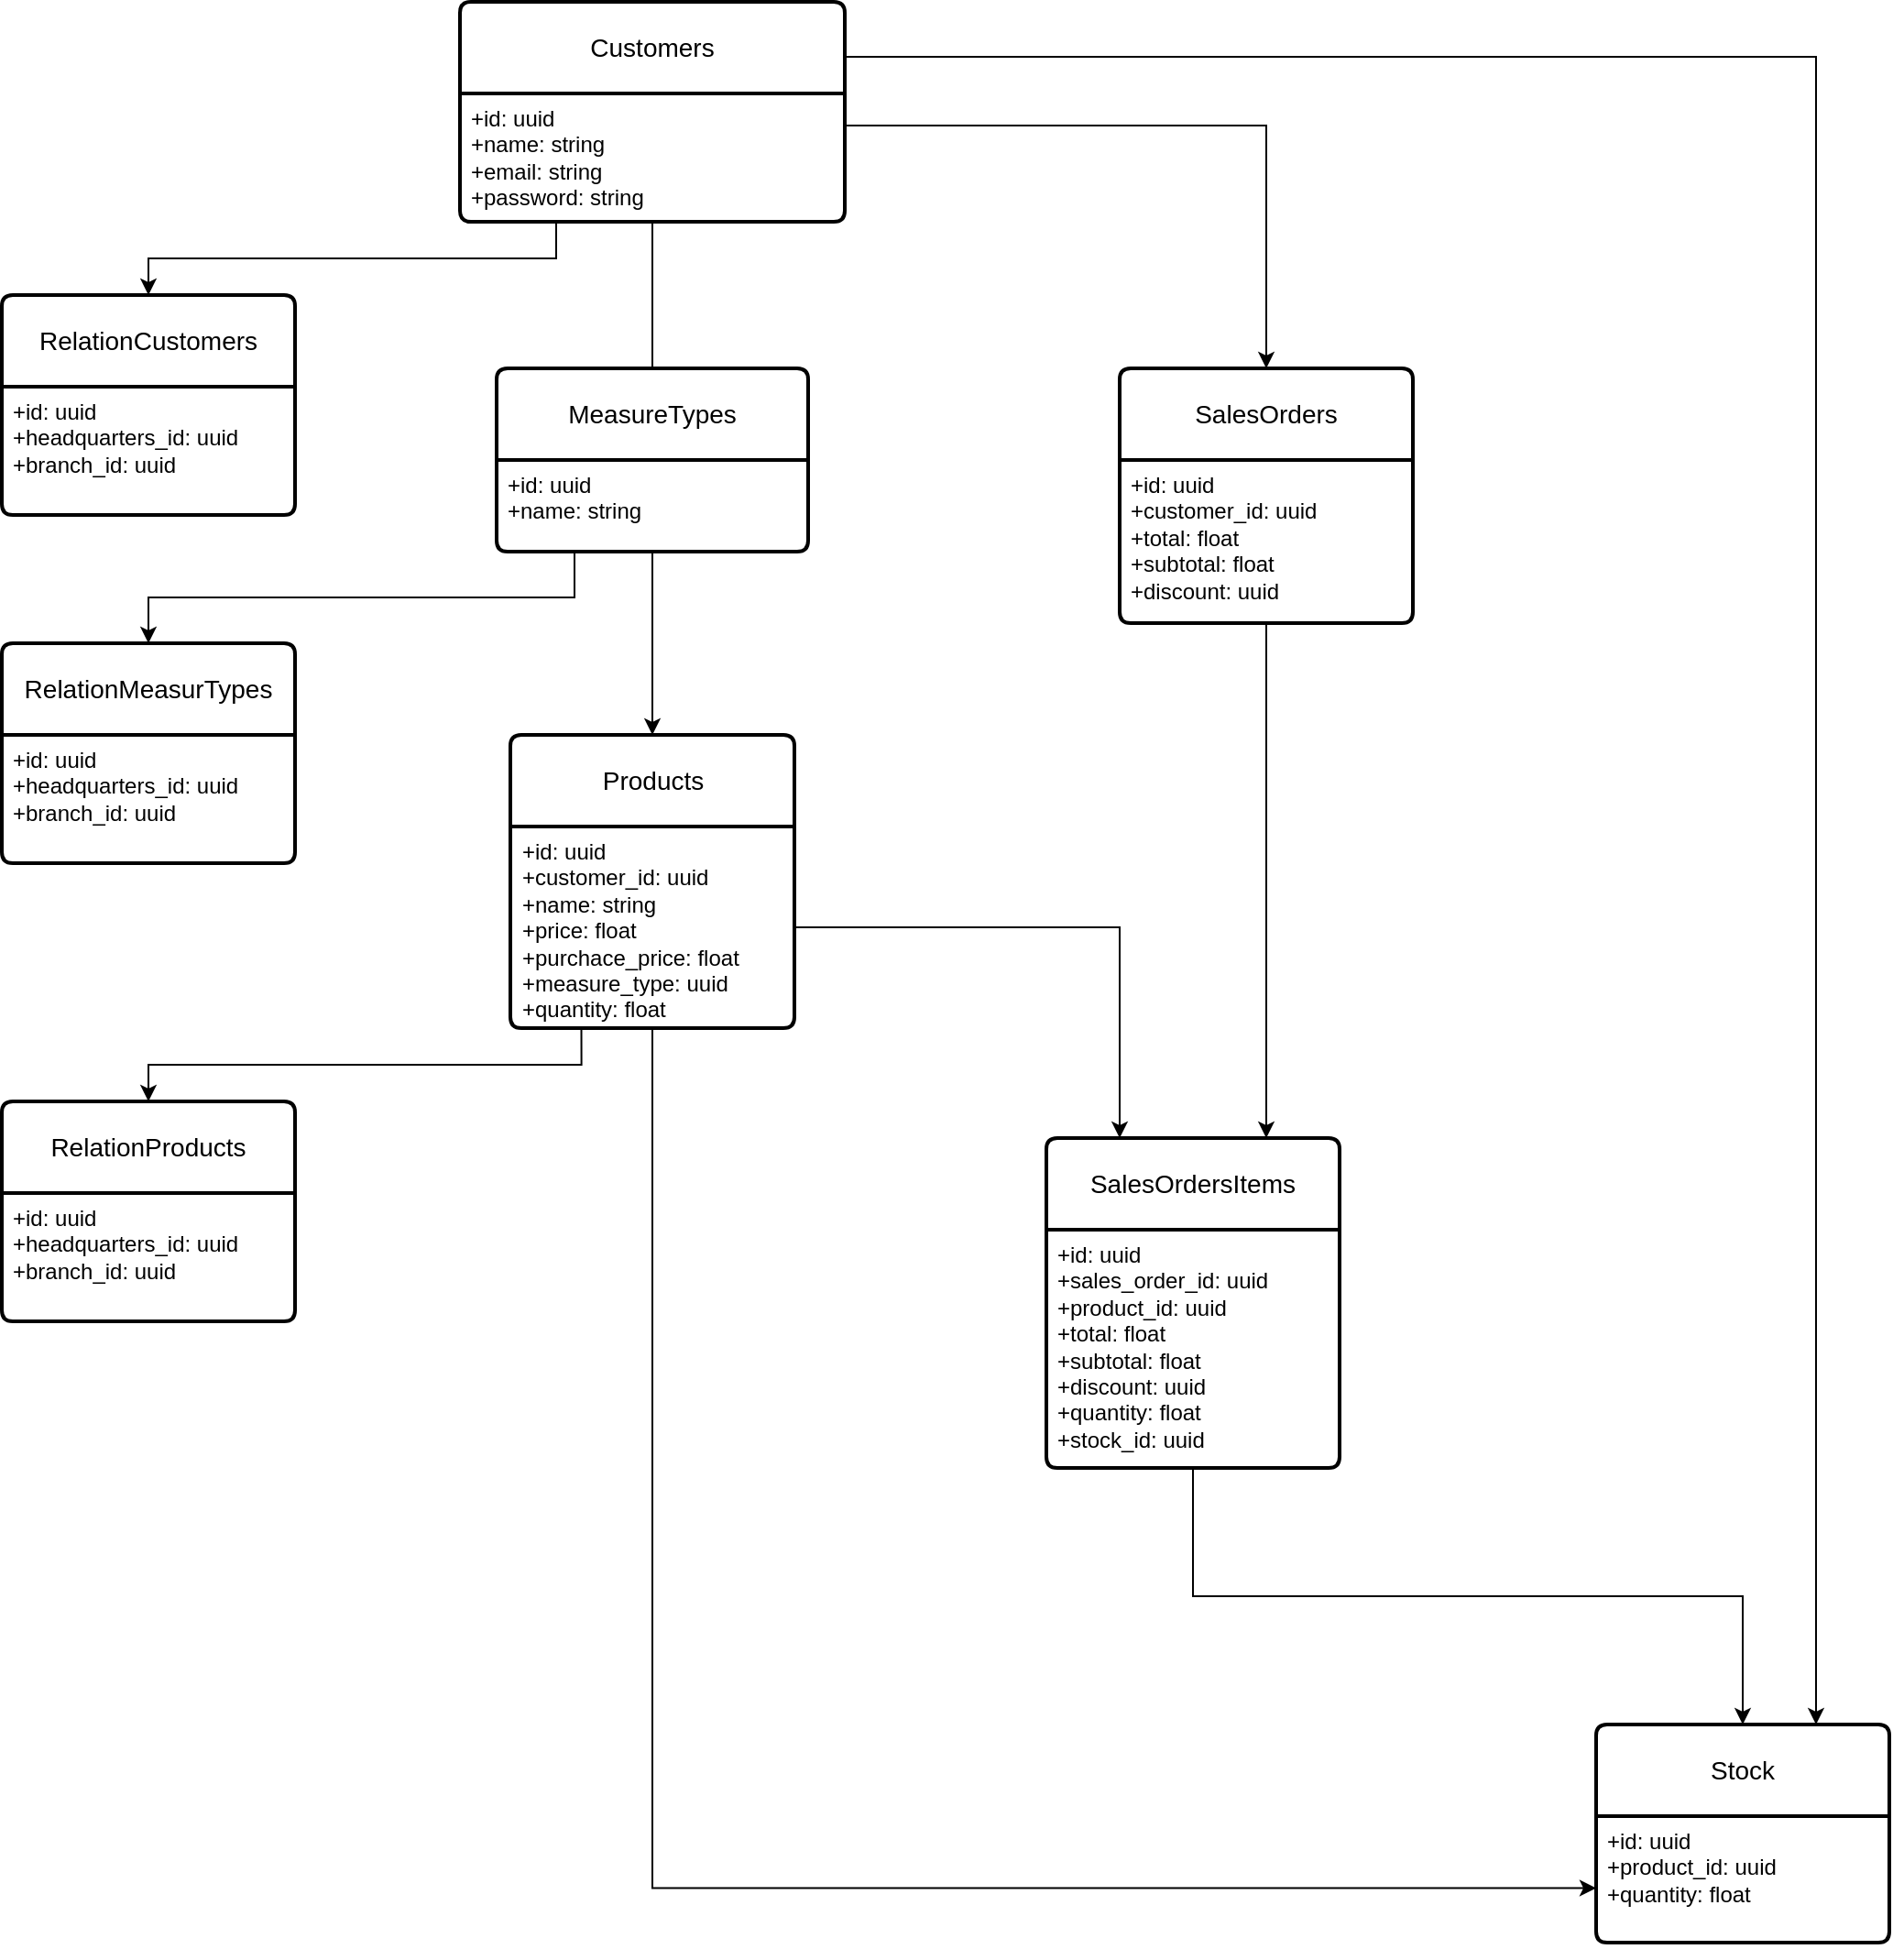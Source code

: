 <mxfile version="21.0.6" type="github">
  <diagram name="Page-1" id="nxwIT-kHE_l-Tn-R5DCq">
    <mxGraphModel dx="2284" dy="1896" grid="1" gridSize="10" guides="1" tooltips="1" connect="1" arrows="1" fold="1" page="1" pageScale="1" pageWidth="850" pageHeight="1100" math="0" shadow="0">
      <root>
        <mxCell id="0" />
        <mxCell id="1" parent="0" />
        <mxCell id="o6lEr-tVOUgCdZaqPOdw-71" style="edgeStyle=orthogonalEdgeStyle;rounded=0;orthogonalLoop=1;jettySize=auto;html=1;exitX=1;exitY=0.25;exitDx=0;exitDy=0;entryX=0.75;entryY=0;entryDx=0;entryDy=0;" parent="1" source="o6lEr-tVOUgCdZaqPOdw-1" target="o6lEr-tVOUgCdZaqPOdw-50" edge="1">
          <mxGeometry relative="1" as="geometry" />
        </mxCell>
        <mxCell id="o6lEr-tVOUgCdZaqPOdw-1" value="Customers" style="swimlane;childLayout=stackLayout;horizontal=1;startSize=50;horizontalStack=0;rounded=1;fontSize=14;fontStyle=0;strokeWidth=2;resizeParent=0;resizeLast=1;shadow=0;dashed=0;align=center;arcSize=4;whiteSpace=wrap;html=1;" parent="1" vertex="1">
          <mxGeometry x="250" y="-270" width="210" height="120" as="geometry">
            <mxRectangle x="90" y="50" width="110" height="50" as="alternateBounds" />
          </mxGeometry>
        </mxCell>
        <mxCell id="o6lEr-tVOUgCdZaqPOdw-2" value="+id: uuid&lt;br&gt;+name: string&lt;br&gt;+email: string&lt;br&gt;+password: string" style="align=left;strokeColor=none;fillColor=none;spacingLeft=4;fontSize=12;verticalAlign=top;resizable=0;rotatable=0;part=1;html=1;" parent="o6lEr-tVOUgCdZaqPOdw-1" vertex="1">
          <mxGeometry y="50" width="210" height="70" as="geometry" />
        </mxCell>
        <mxCell id="o6lEr-tVOUgCdZaqPOdw-3" value="RelationCustomers" style="swimlane;childLayout=stackLayout;horizontal=1;startSize=50;horizontalStack=0;rounded=1;fontSize=14;fontStyle=0;strokeWidth=2;resizeParent=0;resizeLast=1;shadow=0;dashed=0;align=center;arcSize=4;whiteSpace=wrap;html=1;" parent="1" vertex="1">
          <mxGeometry y="-110" width="160" height="120" as="geometry">
            <mxRectangle x="90" y="50" width="110" height="50" as="alternateBounds" />
          </mxGeometry>
        </mxCell>
        <mxCell id="o6lEr-tVOUgCdZaqPOdw-4" value="+id: uuid&lt;br&gt;+headquarters_id: uuid&lt;br&gt;+branch_id: uuid" style="align=left;strokeColor=none;fillColor=none;spacingLeft=4;fontSize=12;verticalAlign=top;resizable=0;rotatable=0;part=1;html=1;" parent="o6lEr-tVOUgCdZaqPOdw-3" vertex="1">
          <mxGeometry y="50" width="160" height="70" as="geometry" />
        </mxCell>
        <mxCell id="o6lEr-tVOUgCdZaqPOdw-7" value="Products" style="swimlane;childLayout=stackLayout;horizontal=1;startSize=50;horizontalStack=0;rounded=1;fontSize=14;fontStyle=0;strokeWidth=2;resizeParent=0;resizeLast=1;shadow=0;dashed=0;align=center;arcSize=4;whiteSpace=wrap;html=1;" parent="1" vertex="1">
          <mxGeometry x="277.5" y="130" width="155" height="160" as="geometry">
            <mxRectangle x="90" y="50" width="110" height="50" as="alternateBounds" />
          </mxGeometry>
        </mxCell>
        <mxCell id="o6lEr-tVOUgCdZaqPOdw-8" value="+id: uuid&lt;br&gt;+customer_id: uuid&lt;br&gt;+name: string&lt;br&gt;+price: float&lt;br&gt;+purchace_price: float&lt;br&gt;+measure_type: uuid&lt;br&gt;+quantity: float" style="align=left;strokeColor=none;fillColor=none;spacingLeft=4;fontSize=12;verticalAlign=top;resizable=0;rotatable=0;part=1;html=1;" parent="o6lEr-tVOUgCdZaqPOdw-7" vertex="1">
          <mxGeometry y="50" width="155" height="110" as="geometry" />
        </mxCell>
        <mxCell id="o6lEr-tVOUgCdZaqPOdw-17" style="edgeStyle=orthogonalEdgeStyle;rounded=0;orthogonalLoop=1;jettySize=auto;html=1;exitX=0.5;exitY=1;exitDx=0;exitDy=0;" parent="o6lEr-tVOUgCdZaqPOdw-7" source="o6lEr-tVOUgCdZaqPOdw-8" target="o6lEr-tVOUgCdZaqPOdw-8" edge="1">
          <mxGeometry relative="1" as="geometry" />
        </mxCell>
        <mxCell id="o6lEr-tVOUgCdZaqPOdw-9" style="edgeStyle=orthogonalEdgeStyle;rounded=0;orthogonalLoop=1;jettySize=auto;html=1;exitX=0.25;exitY=1;exitDx=0;exitDy=0;entryX=0.5;entryY=0;entryDx=0;entryDy=0;" parent="1" source="o6lEr-tVOUgCdZaqPOdw-2" target="o6lEr-tVOUgCdZaqPOdw-3" edge="1">
          <mxGeometry relative="1" as="geometry" />
        </mxCell>
        <mxCell id="o6lEr-tVOUgCdZaqPOdw-10" style="edgeStyle=orthogonalEdgeStyle;rounded=0;orthogonalLoop=1;jettySize=auto;html=1;entryX=0.5;entryY=0;entryDx=0;entryDy=0;startArrow=none;" parent="1" source="o6lEr-tVOUgCdZaqPOdw-13" target="o6lEr-tVOUgCdZaqPOdw-7" edge="1">
          <mxGeometry relative="1" as="geometry" />
        </mxCell>
        <mxCell id="o6lEr-tVOUgCdZaqPOdw-19" value="RelationProducts" style="swimlane;childLayout=stackLayout;horizontal=1;startSize=50;horizontalStack=0;rounded=1;fontSize=14;fontStyle=0;strokeWidth=2;resizeParent=0;resizeLast=1;shadow=0;dashed=0;align=center;arcSize=4;whiteSpace=wrap;html=1;" parent="1" vertex="1">
          <mxGeometry y="330" width="160" height="120" as="geometry">
            <mxRectangle x="90" y="50" width="110" height="50" as="alternateBounds" />
          </mxGeometry>
        </mxCell>
        <mxCell id="o6lEr-tVOUgCdZaqPOdw-20" value="+id: uuid&lt;br&gt;+headquarters_id: uuid&lt;br&gt;+branch_id: uuid" style="align=left;strokeColor=none;fillColor=none;spacingLeft=4;fontSize=12;verticalAlign=top;resizable=0;rotatable=0;part=1;html=1;" parent="o6lEr-tVOUgCdZaqPOdw-19" vertex="1">
          <mxGeometry y="50" width="160" height="70" as="geometry" />
        </mxCell>
        <mxCell id="o6lEr-tVOUgCdZaqPOdw-22" value="" style="edgeStyle=orthogonalEdgeStyle;rounded=0;orthogonalLoop=1;jettySize=auto;html=1;entryX=0.5;entryY=0;entryDx=0;entryDy=0;endArrow=none;" parent="1" source="o6lEr-tVOUgCdZaqPOdw-2" target="o6lEr-tVOUgCdZaqPOdw-13" edge="1">
          <mxGeometry relative="1" as="geometry">
            <mxPoint x="355" y="-50" as="sourcePoint" />
            <mxPoint x="355" y="111" as="targetPoint" />
          </mxGeometry>
        </mxCell>
        <mxCell id="o6lEr-tVOUgCdZaqPOdw-13" value="MeasureTypes" style="swimlane;childLayout=stackLayout;horizontal=1;startSize=50;horizontalStack=0;rounded=1;fontSize=14;fontStyle=0;strokeWidth=2;resizeParent=0;resizeLast=1;shadow=0;dashed=0;align=center;arcSize=4;whiteSpace=wrap;html=1;" parent="1" vertex="1">
          <mxGeometry x="270" y="-70" width="170" height="100" as="geometry">
            <mxRectangle x="90" y="50" width="110" height="50" as="alternateBounds" />
          </mxGeometry>
        </mxCell>
        <mxCell id="o6lEr-tVOUgCdZaqPOdw-14" value="+id: uuid&lt;br&gt;+name: string" style="align=left;strokeColor=none;fillColor=none;spacingLeft=4;fontSize=12;verticalAlign=top;resizable=0;rotatable=0;part=1;html=1;" parent="o6lEr-tVOUgCdZaqPOdw-13" vertex="1">
          <mxGeometry y="50" width="170" height="50" as="geometry" />
        </mxCell>
        <mxCell id="o6lEr-tVOUgCdZaqPOdw-23" value="RelationMeasurTypes" style="swimlane;childLayout=stackLayout;horizontal=1;startSize=50;horizontalStack=0;rounded=1;fontSize=14;fontStyle=0;strokeWidth=2;resizeParent=0;resizeLast=1;shadow=0;dashed=0;align=center;arcSize=4;whiteSpace=wrap;html=1;" parent="1" vertex="1">
          <mxGeometry y="80" width="160" height="120" as="geometry">
            <mxRectangle x="90" y="50" width="110" height="50" as="alternateBounds" />
          </mxGeometry>
        </mxCell>
        <mxCell id="o6lEr-tVOUgCdZaqPOdw-24" value="+id: uuid&lt;br&gt;+headquarters_id: uuid&lt;br&gt;+branch_id: uuid" style="align=left;strokeColor=none;fillColor=none;spacingLeft=4;fontSize=12;verticalAlign=top;resizable=0;rotatable=0;part=1;html=1;" parent="o6lEr-tVOUgCdZaqPOdw-23" vertex="1">
          <mxGeometry y="50" width="160" height="70" as="geometry" />
        </mxCell>
        <mxCell id="o6lEr-tVOUgCdZaqPOdw-25" style="edgeStyle=orthogonalEdgeStyle;rounded=0;orthogonalLoop=1;jettySize=auto;html=1;exitX=0.25;exitY=1;exitDx=0;exitDy=0;entryX=0.5;entryY=0;entryDx=0;entryDy=0;" parent="1" source="o6lEr-tVOUgCdZaqPOdw-14" target="o6lEr-tVOUgCdZaqPOdw-23" edge="1">
          <mxGeometry relative="1" as="geometry" />
        </mxCell>
        <mxCell id="o6lEr-tVOUgCdZaqPOdw-27" style="edgeStyle=orthogonalEdgeStyle;rounded=0;orthogonalLoop=1;jettySize=auto;html=1;exitX=0.25;exitY=1;exitDx=0;exitDy=0;" parent="1" source="o6lEr-tVOUgCdZaqPOdw-8" target="o6lEr-tVOUgCdZaqPOdw-19" edge="1">
          <mxGeometry relative="1" as="geometry" />
        </mxCell>
        <mxCell id="o6lEr-tVOUgCdZaqPOdw-36" value="SalesOrders" style="swimlane;childLayout=stackLayout;horizontal=1;startSize=50;horizontalStack=0;rounded=1;fontSize=14;fontStyle=0;strokeWidth=2;resizeParent=0;resizeLast=1;shadow=0;dashed=0;align=center;arcSize=4;whiteSpace=wrap;html=1;" parent="1" vertex="1">
          <mxGeometry x="610" y="-70" width="160" height="139" as="geometry">
            <mxRectangle x="90" y="50" width="110" height="50" as="alternateBounds" />
          </mxGeometry>
        </mxCell>
        <mxCell id="o6lEr-tVOUgCdZaqPOdw-37" value="+id: uuid&lt;br&gt;+customer_id: uuid&lt;br&gt;+total: float&lt;br&gt;+subtotal: float&lt;br&gt;+discount: uuid&lt;br&gt;" style="align=left;strokeColor=none;fillColor=none;spacingLeft=4;fontSize=12;verticalAlign=top;resizable=0;rotatable=0;part=1;html=1;" parent="o6lEr-tVOUgCdZaqPOdw-36" vertex="1">
          <mxGeometry y="50" width="160" height="89" as="geometry" />
        </mxCell>
        <mxCell id="o6lEr-tVOUgCdZaqPOdw-38" style="edgeStyle=orthogonalEdgeStyle;rounded=0;orthogonalLoop=1;jettySize=auto;html=1;exitX=0.5;exitY=1;exitDx=0;exitDy=0;" parent="o6lEr-tVOUgCdZaqPOdw-36" source="o6lEr-tVOUgCdZaqPOdw-37" target="o6lEr-tVOUgCdZaqPOdw-37" edge="1">
          <mxGeometry relative="1" as="geometry" />
        </mxCell>
        <mxCell id="o6lEr-tVOUgCdZaqPOdw-41" value="SalesOrdersItems" style="swimlane;childLayout=stackLayout;horizontal=1;startSize=50;horizontalStack=0;rounded=1;fontSize=14;fontStyle=0;strokeWidth=2;resizeParent=0;resizeLast=1;shadow=0;dashed=0;align=center;arcSize=4;whiteSpace=wrap;html=1;" parent="1" vertex="1">
          <mxGeometry x="570" y="350" width="160" height="180" as="geometry">
            <mxRectangle x="90" y="50" width="110" height="50" as="alternateBounds" />
          </mxGeometry>
        </mxCell>
        <mxCell id="o6lEr-tVOUgCdZaqPOdw-42" value="+id: uuid&lt;br&gt;+sales_order_id: uuid&lt;br&gt;+product_id: uuid&lt;br&gt;+total: float&lt;br&gt;+subtotal: float&lt;br&gt;+discount: uuid&lt;br&gt;+quantity: float&lt;br&gt;+stock_id: uuid" style="align=left;strokeColor=none;fillColor=none;spacingLeft=4;fontSize=12;verticalAlign=top;resizable=0;rotatable=0;part=1;html=1;" parent="o6lEr-tVOUgCdZaqPOdw-41" vertex="1">
          <mxGeometry y="50" width="160" height="130" as="geometry" />
        </mxCell>
        <mxCell id="o6lEr-tVOUgCdZaqPOdw-43" style="edgeStyle=orthogonalEdgeStyle;rounded=0;orthogonalLoop=1;jettySize=auto;html=1;exitX=0.5;exitY=1;exitDx=0;exitDy=0;" parent="o6lEr-tVOUgCdZaqPOdw-41" source="o6lEr-tVOUgCdZaqPOdw-42" target="o6lEr-tVOUgCdZaqPOdw-42" edge="1">
          <mxGeometry relative="1" as="geometry" />
        </mxCell>
        <mxCell id="o6lEr-tVOUgCdZaqPOdw-49" style="edgeStyle=orthogonalEdgeStyle;rounded=0;orthogonalLoop=1;jettySize=auto;html=1;exitX=1;exitY=0.25;exitDx=0;exitDy=0;entryX=0.5;entryY=0;entryDx=0;entryDy=0;" parent="1" source="o6lEr-tVOUgCdZaqPOdw-2" target="o6lEr-tVOUgCdZaqPOdw-36" edge="1">
          <mxGeometry relative="1" as="geometry" />
        </mxCell>
        <mxCell id="o6lEr-tVOUgCdZaqPOdw-50" value="Stock" style="swimlane;childLayout=stackLayout;horizontal=1;startSize=50;horizontalStack=0;rounded=1;fontSize=14;fontStyle=0;strokeWidth=2;resizeParent=0;resizeLast=1;shadow=0;dashed=0;align=center;arcSize=4;whiteSpace=wrap;html=1;" parent="1" vertex="1">
          <mxGeometry x="870" y="670" width="160" height="119" as="geometry">
            <mxRectangle x="90" y="50" width="110" height="50" as="alternateBounds" />
          </mxGeometry>
        </mxCell>
        <mxCell id="o6lEr-tVOUgCdZaqPOdw-51" value="+id: uuid&lt;br&gt;+product_id: uuid&lt;br&gt;+quantity: float&lt;br&gt;" style="align=left;strokeColor=none;fillColor=none;spacingLeft=4;fontSize=12;verticalAlign=top;resizable=0;rotatable=0;part=1;html=1;" parent="o6lEr-tVOUgCdZaqPOdw-50" vertex="1">
          <mxGeometry y="50" width="160" height="69" as="geometry" />
        </mxCell>
        <mxCell id="o6lEr-tVOUgCdZaqPOdw-52" style="edgeStyle=orthogonalEdgeStyle;rounded=0;orthogonalLoop=1;jettySize=auto;html=1;exitX=0.5;exitY=1;exitDx=0;exitDy=0;" parent="o6lEr-tVOUgCdZaqPOdw-50" source="o6lEr-tVOUgCdZaqPOdw-51" target="o6lEr-tVOUgCdZaqPOdw-51" edge="1">
          <mxGeometry relative="1" as="geometry" />
        </mxCell>
        <mxCell id="o6lEr-tVOUgCdZaqPOdw-60" style="edgeStyle=orthogonalEdgeStyle;rounded=0;orthogonalLoop=1;jettySize=auto;html=1;exitX=1;exitY=0.5;exitDx=0;exitDy=0;entryX=0.25;entryY=0;entryDx=0;entryDy=0;" parent="1" source="o6lEr-tVOUgCdZaqPOdw-8" target="o6lEr-tVOUgCdZaqPOdw-41" edge="1">
          <mxGeometry relative="1" as="geometry" />
        </mxCell>
        <mxCell id="o6lEr-tVOUgCdZaqPOdw-65" style="edgeStyle=orthogonalEdgeStyle;rounded=0;orthogonalLoop=1;jettySize=auto;html=1;exitX=0.5;exitY=1;exitDx=0;exitDy=0;entryX=0;entryY=0.75;entryDx=0;entryDy=0;" parent="1" source="o6lEr-tVOUgCdZaqPOdw-8" target="o6lEr-tVOUgCdZaqPOdw-50" edge="1">
          <mxGeometry relative="1" as="geometry" />
        </mxCell>
        <mxCell id="o6lEr-tVOUgCdZaqPOdw-66" style="edgeStyle=orthogonalEdgeStyle;rounded=0;orthogonalLoop=1;jettySize=auto;html=1;exitX=0.5;exitY=1;exitDx=0;exitDy=0;entryX=0.5;entryY=0;entryDx=0;entryDy=0;" parent="1" source="o6lEr-tVOUgCdZaqPOdw-42" target="o6lEr-tVOUgCdZaqPOdw-50" edge="1">
          <mxGeometry relative="1" as="geometry" />
        </mxCell>
        <mxCell id="o6lEr-tVOUgCdZaqPOdw-67" style="edgeStyle=orthogonalEdgeStyle;rounded=0;orthogonalLoop=1;jettySize=auto;html=1;exitX=0.5;exitY=1;exitDx=0;exitDy=0;entryX=0.75;entryY=0;entryDx=0;entryDy=0;" parent="1" source="o6lEr-tVOUgCdZaqPOdw-37" target="o6lEr-tVOUgCdZaqPOdw-41" edge="1">
          <mxGeometry relative="1" as="geometry" />
        </mxCell>
      </root>
    </mxGraphModel>
  </diagram>
</mxfile>
